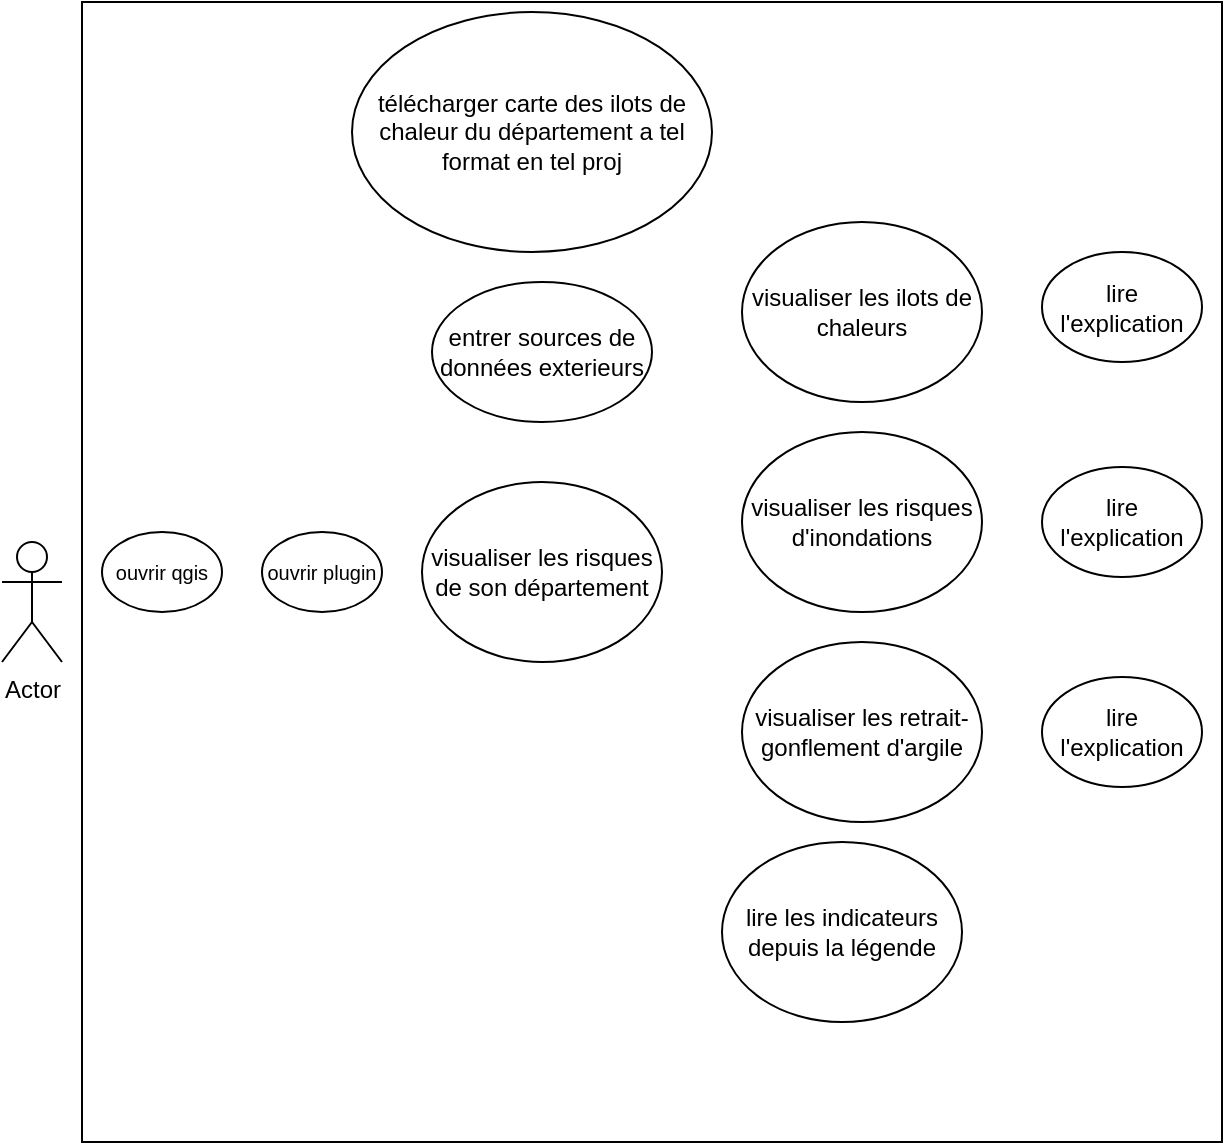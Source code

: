 <mxfile version="24.8.6">
  <diagram name="Page-1" id="yWqdgSbsT_Y-NkE_eyum">
    <mxGraphModel dx="1674" dy="782" grid="1" gridSize="10" guides="1" tooltips="1" connect="1" arrows="1" fold="1" page="1" pageScale="1" pageWidth="827" pageHeight="1169" math="0" shadow="0">
      <root>
        <mxCell id="0" />
        <mxCell id="1" parent="0" />
        <mxCell id="24zMw3zpbfvIC8_C8cyf-3" value="" style="whiteSpace=wrap;html=1;aspect=fixed;" vertex="1" parent="1">
          <mxGeometry x="110" y="100" width="570" height="570" as="geometry" />
        </mxCell>
        <mxCell id="24zMw3zpbfvIC8_C8cyf-1" value="&lt;div&gt;&lt;font style=&quot;font-size: 10px;&quot;&gt;ouvrir qgis&lt;/font&gt;&lt;/div&gt;" style="ellipse;whiteSpace=wrap;html=1;" vertex="1" parent="1">
          <mxGeometry x="120" y="365" width="60" height="40" as="geometry" />
        </mxCell>
        <mxCell id="24zMw3zpbfvIC8_C8cyf-2" value="Actor" style="shape=umlActor;verticalLabelPosition=bottom;verticalAlign=top;html=1;outlineConnect=0;" vertex="1" parent="1">
          <mxGeometry x="70" y="370" width="30" height="60" as="geometry" />
        </mxCell>
        <mxCell id="24zMw3zpbfvIC8_C8cyf-5" value="entrer sources de données exterieurs " style="ellipse;whiteSpace=wrap;html=1;" vertex="1" parent="1">
          <mxGeometry x="285" y="240" width="110" height="70" as="geometry" />
        </mxCell>
        <mxCell id="24zMw3zpbfvIC8_C8cyf-6" value="visualiser les risques de son département" style="ellipse;whiteSpace=wrap;html=1;" vertex="1" parent="1">
          <mxGeometry x="280" y="340" width="120" height="90" as="geometry" />
        </mxCell>
        <mxCell id="24zMw3zpbfvIC8_C8cyf-7" value="&lt;div&gt;&lt;font style=&quot;font-size: 10px;&quot;&gt;ouvrir plugin&lt;br&gt;&lt;/font&gt;&lt;/div&gt;" style="ellipse;whiteSpace=wrap;html=1;" vertex="1" parent="1">
          <mxGeometry x="200" y="365" width="60" height="40" as="geometry" />
        </mxCell>
        <mxCell id="24zMw3zpbfvIC8_C8cyf-8" value="télécharger carte des ilots de chaleur du département a tel format en tel proj" style="ellipse;whiteSpace=wrap;html=1;" vertex="1" parent="1">
          <mxGeometry x="245" y="105" width="180" height="120" as="geometry" />
        </mxCell>
        <mxCell id="24zMw3zpbfvIC8_C8cyf-9" value="visualiser les ilots de chaleurs " style="ellipse;whiteSpace=wrap;html=1;" vertex="1" parent="1">
          <mxGeometry x="440" y="210" width="120" height="90" as="geometry" />
        </mxCell>
        <mxCell id="24zMw3zpbfvIC8_C8cyf-10" value="visualiser les risques d&#39;inondations" style="ellipse;whiteSpace=wrap;html=1;" vertex="1" parent="1">
          <mxGeometry x="440" y="315" width="120" height="90" as="geometry" />
        </mxCell>
        <mxCell id="24zMw3zpbfvIC8_C8cyf-11" value="visualiser les retrait-gonflement d&#39;argile " style="ellipse;whiteSpace=wrap;html=1;" vertex="1" parent="1">
          <mxGeometry x="440" y="420" width="120" height="90" as="geometry" />
        </mxCell>
        <mxCell id="24zMw3zpbfvIC8_C8cyf-12" value="lire l&#39;explication" style="ellipse;whiteSpace=wrap;html=1;" vertex="1" parent="1">
          <mxGeometry x="590" y="225" width="80" height="55" as="geometry" />
        </mxCell>
        <mxCell id="24zMw3zpbfvIC8_C8cyf-13" value="lire l&#39;explication" style="ellipse;whiteSpace=wrap;html=1;" vertex="1" parent="1">
          <mxGeometry x="590" y="332.5" width="80" height="55" as="geometry" />
        </mxCell>
        <mxCell id="24zMw3zpbfvIC8_C8cyf-14" value="lire l&#39;explication" style="ellipse;whiteSpace=wrap;html=1;" vertex="1" parent="1">
          <mxGeometry x="590" y="437.5" width="80" height="55" as="geometry" />
        </mxCell>
        <mxCell id="24zMw3zpbfvIC8_C8cyf-19" value="lire les indicateurs depuis la légende " style="ellipse;whiteSpace=wrap;html=1;" vertex="1" parent="1">
          <mxGeometry x="430" y="520" width="120" height="90" as="geometry" />
        </mxCell>
      </root>
    </mxGraphModel>
  </diagram>
</mxfile>
